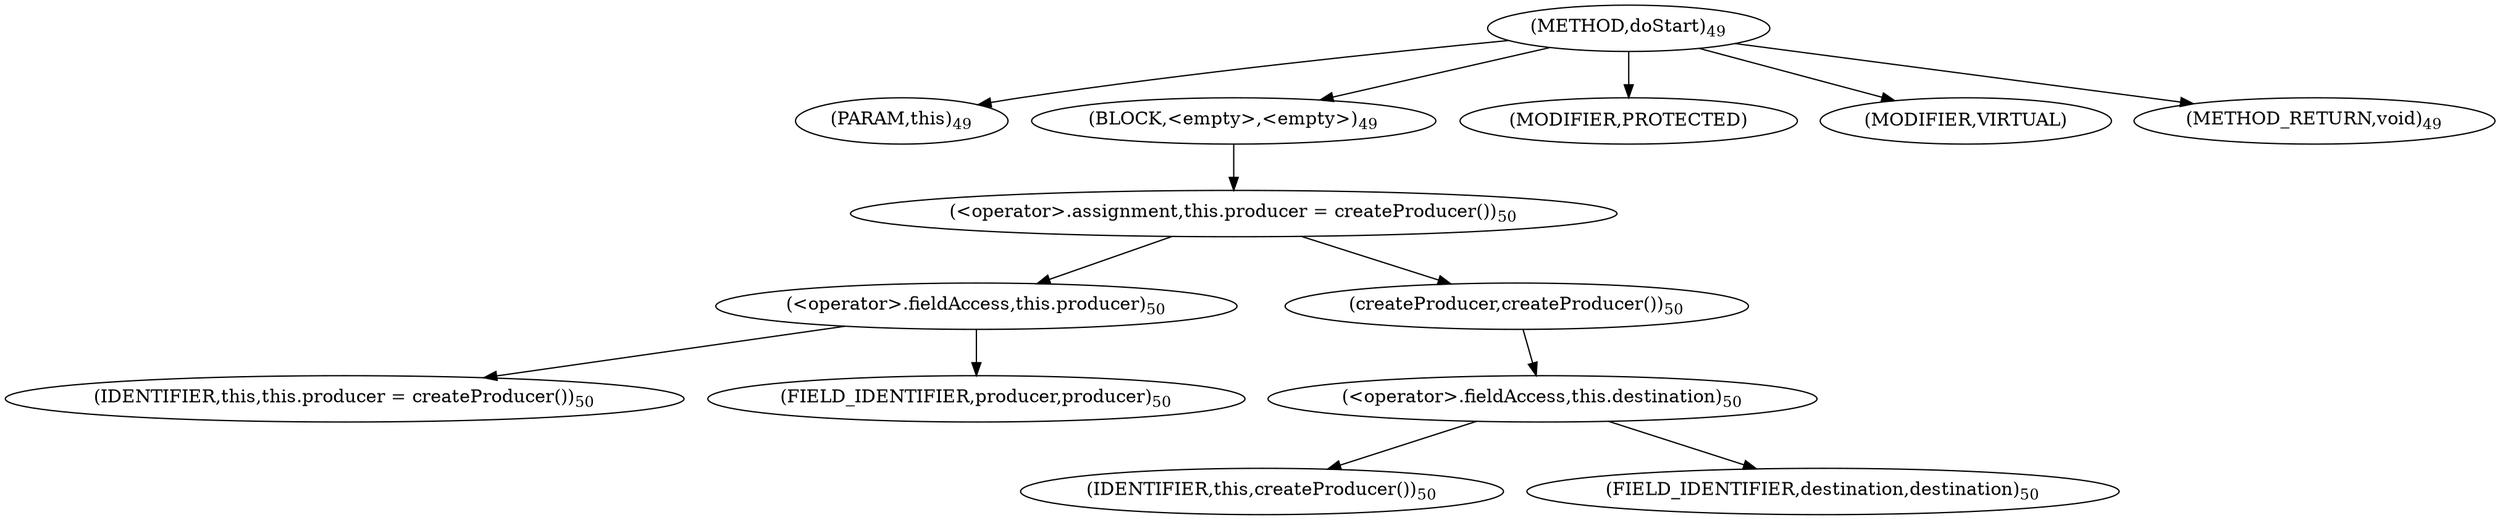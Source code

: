 digraph "doStart" {  
"53" [label = <(METHOD,doStart)<SUB>49</SUB>> ]
"6" [label = <(PARAM,this)<SUB>49</SUB>> ]
"54" [label = <(BLOCK,&lt;empty&gt;,&lt;empty&gt;)<SUB>49</SUB>> ]
"55" [label = <(&lt;operator&gt;.assignment,this.producer = createProducer())<SUB>50</SUB>> ]
"56" [label = <(&lt;operator&gt;.fieldAccess,this.producer)<SUB>50</SUB>> ]
"5" [label = <(IDENTIFIER,this,this.producer = createProducer())<SUB>50</SUB>> ]
"57" [label = <(FIELD_IDENTIFIER,producer,producer)<SUB>50</SUB>> ]
"58" [label = <(createProducer,createProducer())<SUB>50</SUB>> ]
"59" [label = <(&lt;operator&gt;.fieldAccess,this.destination)<SUB>50</SUB>> ]
"60" [label = <(IDENTIFIER,this,createProducer())<SUB>50</SUB>> ]
"61" [label = <(FIELD_IDENTIFIER,destination,destination)<SUB>50</SUB>> ]
"62" [label = <(MODIFIER,PROTECTED)> ]
"63" [label = <(MODIFIER,VIRTUAL)> ]
"64" [label = <(METHOD_RETURN,void)<SUB>49</SUB>> ]
  "53" -> "6" 
  "53" -> "54" 
  "53" -> "62" 
  "53" -> "63" 
  "53" -> "64" 
  "54" -> "55" 
  "55" -> "56" 
  "55" -> "58" 
  "56" -> "5" 
  "56" -> "57" 
  "58" -> "59" 
  "59" -> "60" 
  "59" -> "61" 
}
